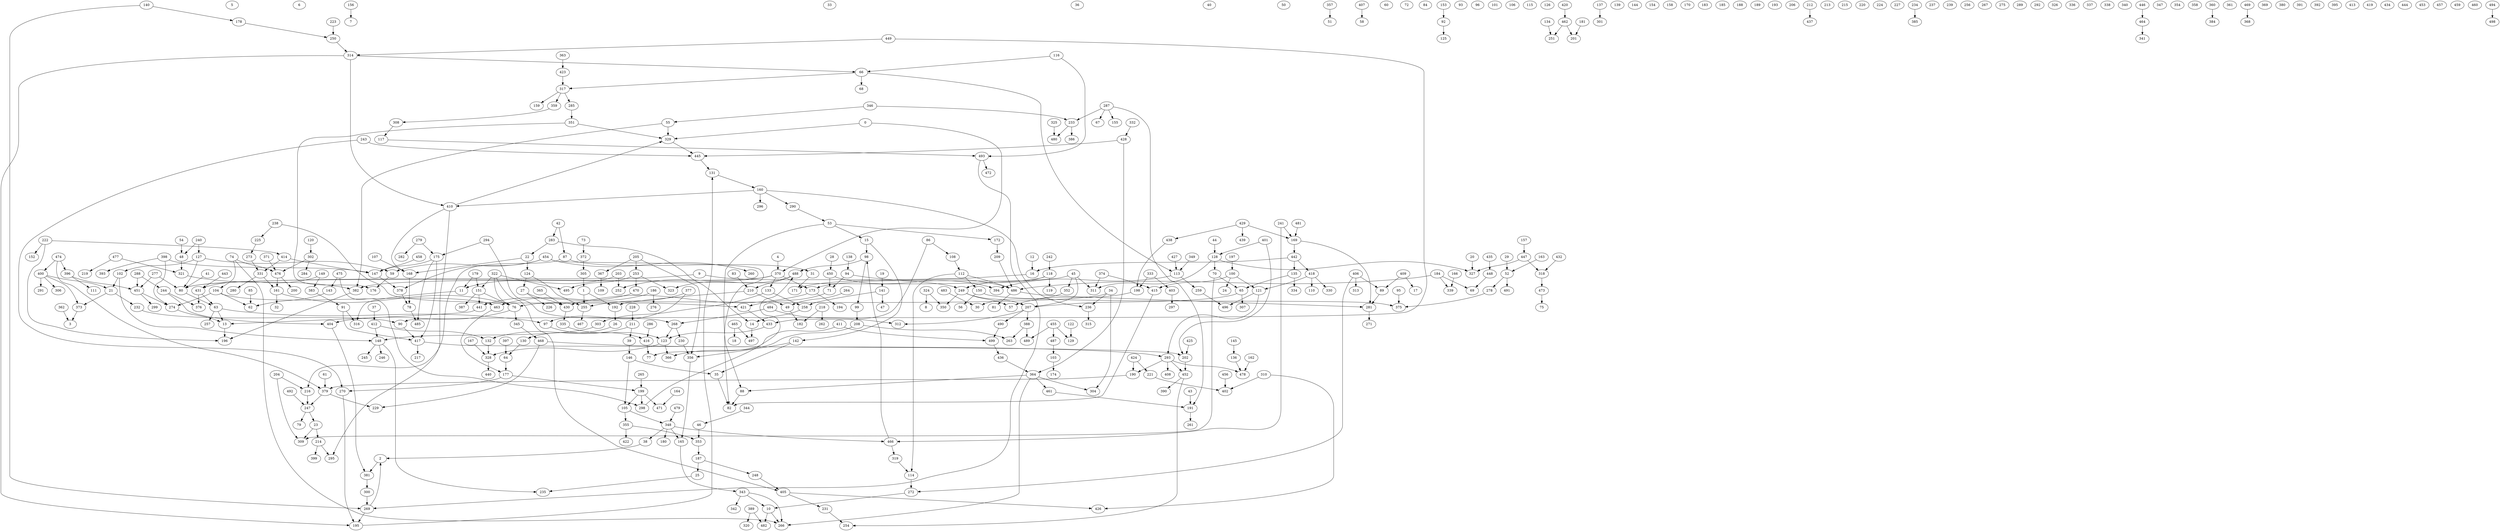digraph Erdos_500 {
0;1;2;3;4;5;6;7;8;9;10;11;12;13;14;15;16;17;18;19;20;21;22;23;24;25;26;27;28;29;30;31;32;33;34;35;36;37;38;39;40;41;42;43;44;45;46;47;48;49;50;51;52;53;54;55;56;57;58;59;60;61;62;63;64;65;66;67;68;69;70;71;72;73;74;75;76;77;78;79;80;81;82;83;84;85;86;87;88;89;90;91;92;93;94;95;96;97;98;99;100;101;102;103;104;105;106;107;108;109;110;111;112;113;114;115;116;117;118;119;120;121;122;123;124;125;126;127;128;129;130;131;132;133;134;135;136;137;138;139;140;141;142;143;144;145;146;147;148;149;150;151;152;153;154;155;156;157;158;159;160;161;162;163;164;165;166;167;168;169;170;171;172;173;174;175;176;177;178;179;180;181;182;183;184;185;186;187;188;189;190;191;192;193;194;195;196;197;198;199;200;201;202;203;204;205;206;207;208;209;210;211;212;213;214;215;216;217;218;219;220;221;222;223;224;225;226;227;228;229;230;231;232;233;234;235;236;237;238;239;240;241;242;243;244;245;246;247;248;249;250;251;252;253;254;255;256;257;258;259;260;261;262;263;264;265;266;267;268;269;270;271;272;273;274;275;276;277;278;279;280;281;282;283;284;285;286;287;288;289;290;291;292;293;294;295;296;297;298;299;300;301;302;303;304;305;306;307;308;309;310;311;312;313;314;315;316;317;318;319;320;321;322;323;324;325;326;327;328;329;330;331;332;333;334;335;336;337;338;339;340;341;342;343;344;345;346;347;348;349;350;351;352;353;354;355;356;357;358;359;360;361;362;363;364;365;366;367;368;369;370;371;372;373;374;375;376;377;378;379;380;381;382;383;384;385;386;387;388;389;390;391;392;393;394;395;396;397;398;399;400;401;402;403;404;405;406;407;408;409;410;411;412;413;414;415;416;417;418;419;420;421;422;423;424;425;426;427;428;429;430;431;432;433;434;435;436;437;438;439;440;441;442;443;444;445;446;447;448;449;450;451;452;453;454;455;456;457;458;459;460;461;462;463;464;465;466;467;468;469;470;471;472;473;474;475;476;477;478;479;480;481;482;483;484;485;486;487;488;489;490;491;492;493;494;495;496;497;498;499;446 -> 464;
45 -> 207;
294 -> 268;
268 -> 123;
179 -> 11;
44 -> 128;
398 -> 274;
432 -> 318;
277 -> 451;
474 -> 400;
464 -> 341;
107 -> 168;
78 -> 485;
346 -> 55;
173 -> 194;
28 -> 450;
308 -> 117;
1 -> 255;
405 -> 426;
310 -> 426;
410 -> 329;
448 -> 69;
165 -> 343;
474 -> 396;
279 -> 175;
54 -> 48;
493 -> 269;
100 -> 121;
378 -> 78;
370 -> 173;
333 -> 198;
476 -> 161;
476 -> 200;
25 -> 235;
430 -> 335;
66 -> 113;
466 -> 319;
212 -> 437;
187 -> 248;
450 -> 394;
94 -> 71;
105 -> 355;
63 -> 13;
66 -> 68;
70 -> 309;
449 -> 90;
397 -> 64;
475 -> 298;
255 -> 467;
287 -> 67;
302 -> 476;
121 -> 496;
409 -> 17;
175 -> 485;
15 -> 98;
372 -> 305;
474 -> 379;
74 -> 476;
328 -> 440;
322 -> 76;
409 -> 89;
286 -> 416;
484 -> 268;
318 -> 473;
13 -> 196;
268 -> 230;
190 -> 379;
76 -> 345;
122 -> 129;
191 -> 261;
102 -> 21;
343 -> 342;
38 -> 2;
433 -> 123;
421 -> 433;
118 -> 119;
108 -> 112;
253 -> 323;
499 -> 436;
160 -> 236;
250 -> 314;
293 -> 478;
117 -> 493;
187 -> 25;
465 -> 497;
207 -> 490;
264 -> 49;
469 -> 368;
113 -> 259;
427 -> 113;
70 -> 65;
66 -> 317;
314 -> 410;
370 -> 133;
492 -> 247;
2 -> 381;
85 -> 62;
404 -> 381;
429 -> 438;
41 -> 80;
140 -> 269;
133 -> 258;
374 -> 311;
209 -> 486;
45 -> 173;
314 -> 195;
124 -> 27;
400 -> 21;
412 -> 148;
329 -> 445;
450 -> 71;
9 -> 80;
116 -> 493;
449 -> 314;
452 -> 254;
477 -> 219;
462 -> 251;
321 -> 382;
272 -> 10;
353 -> 187;
431 -> 376;
290 -> 53;
114 -> 272;
294 -> 175;
465 -> 18;
348 -> 38;
184 -> 486;
1 -> 192;
283 -> 22;
410 -> 168;
424 -> 221;
443 -> 431;
370 -> 80;
225 -> 273;
186 -> 276;
333 -> 403;
34 -> 76;
287 -> 155;
403 -> 297;
247 -> 23;
332 -> 428;
150 -> 375;
87 -> 216;
207 -> 312;
146 -> 105;
130 -> 64;
424 -> 190;
23 -> 309;
351 -> 176;
148 -> 245;
293 -> 408;
300 -> 269;
345 -> 468;
141 -> 258;
151 -> 76;
243 -> 445;
348 -> 180;
172 -> 209;
455 -> 129;
249 -> 57;
177 -> 270;
344 -> 46;
52 -> 491;
428 -> 364;
16 -> 171;
136 -> 478;
71 -> 421;
186 -> 463;
35 -> 82;
458 -> 147;
65 -> 307;
197 -> 100;
475 -> 143;
90 -> 417;
53 -> 15;
168 -> 78;
86 -> 108;
249 -> 207;
42 -> 87;
454 -> 59;
98 -> 488;
64 -> 177;
26 -> 130;
234 -> 385;
442 -> 418;
199 -> 471;
150 -> 56;
74 -> 104;
164 -> 471;
157 -> 447;
100 -> 24;
343 -> 10;
454 -> 260;
447 -> 318;
175 -> 147;
91 -> 417;
438 -> 198;
357 -> 51;
230 -> 356;
192 -> 26;
91 -> 316;
202 -> 452;
210 -> 49;
244 -> 376;
121 -> 293;
324 -> 8;
454 -> 378;
468 -> 293;
74 -> 266;
348 -> 466;
488 -> 210;
88 -> 82;
10 -> 266;
195 -> 131;
222 -> 414;
160 -> 290;
131 -> 160;
288 -> 244;
0 -> 329;
429 -> 169;
270 -> 195;
112 -> 486;
406 -> 89;
43 -> 191;
325 -> 480;
48 -> 321;
49 -> 182;
203 -> 11;
21 -> 373;
389 -> 482;
273 -> 331;
104 -> 463;
20 -> 327;
222 -> 152;
169 -> 442;
134 -> 251;
21 -> 232;
34 -> 236;
128 -> 311;
244 -> 404;
80 -> 63;
127 -> 102;
374 -> 415;
86 -> 433;
269 -> 195;
242 -> 118;
0 -> 370;
55 -> 329;
283 -> 14;
161 -> 32;
253 -> 470;
277 -> 80;
141 -> 47;
377 -> 97;
218 -> 262;
278 -> 375;
488 -> 323;
52 -> 278;
232 -> 90;
178 -> 250;
199 -> 105;
63 -> 257;
396 -> 111;
398 -> 393;
199 -> 298;
418 -> 110;
233 -> 386;
417 -> 217;
27 -> 226;
259 -> 496;
371 -> 476;
363 -> 423;
305 -> 1;
349 -> 113;
379 -> 247;
142 -> 35;
370 -> 252;
76 -> 404;
388 -> 263;
218 -> 182;
355 -> 353;
382 -> 196;
389 -> 320;
184 -> 339;
490 -> 499;
410 -> 295;
486 -> 81;
138 -> 94;
293 -> 452;
362 -> 3;
411 -> 499;
137 -> 301;
381 -> 300;
365 -> 430;
23 -> 214;
11 -> 316;
400 -> 306;
241 -> 466;
105 -> 348;
55 -> 382;
442 -> 16;
37 -> 412;
466 -> 98;
216 -> 247;
73 -> 372;
63 -> 97;
494 -> 498;
22 -> 168;
455 -> 489;
418 -> 330;
45 -> 352;
163 -> 52;
148 -> 246;
417 -> 202;
116 -> 66;
208 -> 366;
15 -> 142;
143 -> 62;
104 -> 62;
377 -> 255;
348 -> 165;
102 -> 148;
113 -> 394;
477 -> 321;
287 -> 191;
470 -> 441;
173 -> 430;
118 -> 382;
331 -> 280;
383 -> 91;
243 -> 270;
12 -> 16;
39 -> 146;
100 -> 415;
27 -> 430;
205 -> 356;
207 -> 388;
14 -> 497;
65 -> 207;
231 -> 254;
406 -> 272;
431 -> 63;
214 -> 399;
9 -> 249;
211 -> 39;
249 -> 350;
240 -> 48;
420 -> 462;
94 -> 486;
198 -> 57;
360 -> 384;
298 -> 488;
319 -> 114;
317 -> 359;
401 -> 128;
418 -> 121;
405 -> 231;
412 -> 132;
204 -> 216;
279 -> 282;
364 -> 266;
414 -> 331;
236 -> 315;
287 -> 233;
462 -> 201;
169 -> 281;
356 -> 165;
181 -> 201;
228 -> 211;
406 -> 313;
285 -> 351;
441 -> 13;
463 -> 177;
205 -> 367;
160 -> 296;
147 -> 378;
343 -> 266;
293 -> 190;
184 -> 69;
265 -> 199;
411 -> 77;
211 -> 132;
367 -> 109;
425 -> 202;
61 -> 379;
447 -> 327;
140 -> 178;
274 -> 13;
322 -> 405;
473 -> 75;
135 -> 334;
123 -> 328;
175 -> 417;
253 -> 495;
149 -> 383;
95 -> 375;
151 -> 441;
486 -> 281;
346 -> 233;
156 -> 7;
322 -> 151;
238 -> 225;
452 -> 390;
179 -> 151;
493 -> 472;
222 -> 196;
461 -> 191;
258 -> 14;
31 -> 171;
314 -> 66;
120 -> 302;
302 -> 284;
145 -> 136;
4 -> 370;
288 -> 451;
132 -> 328;
352 -> 30;
324 -> 350;
104 -> 274;
210 -> 192;
161 -> 76;
221 -> 402;
479 -> 348;
379 -> 229;
451 -> 299;
248 -> 405;
414 -> 147;
42 -> 283;
415 -> 82;
429 -> 439;
442 -> 135;
167 -> 328;
112 -> 114;
456 -> 402;
481 -> 169;
142 -> 356;
398 -> 147;
153 -> 92;
53 -> 172;
203 -> 252;
83 -> 210;
317 -> 285;
364 -> 88;
149 -> 431;
364 -> 304;
166 -> 339;
281 -> 271;
240 -> 127;
388 -> 489;
487 -> 103;
127 -> 59;
233 -> 480;
148 -> 235;
22 -> 124;
146 -> 35;
454 -> 82;
19 -> 141;
97 -> 416;
269 -> 2;
435 -> 448;
128 -> 327;
127 -> 80;
92 -> 125;
151 -> 387;
124 -> 255;
87 -> 31;
483 -> 30;
396 -> 451;
373 -> 3;
89 -> 281;
468 -> 229;
223 -> 250;
436 -> 364;
162 -> 478;
364 -> 461;
247 -> 79;
310 -> 402;
205 -> 253;
317 -> 159;
416 -> 77;
445 -> 131;
303 -> 148;
133 -> 303;
112 -> 150;
401 -> 202;
10 -> 482;
34 -> 304;
455 -> 487;
135 -> 65;
123 -> 366;
359 -> 308;
208 -> 263;
241 -> 169;
355 -> 422;
451 -> 274;
99 -> 208;
238 -> 421;
177 -> 199;
214 -> 295;
407 -> 58;
128 -> 70;
29 -> 52;
118 -> 249;
204 -> 309;
322 -> 495;
351 -> 329;
103 -> 174;
331 -> 161;
484 -> 312;
98 -> 99;
46 -> 353;
59 -> 176;
160 -> 410;
423 -> 317;
53 -> 88;
400 -> 291;
400 -> 373;
335 -> 123;
428 -> 445;
45 -> 311;
}
